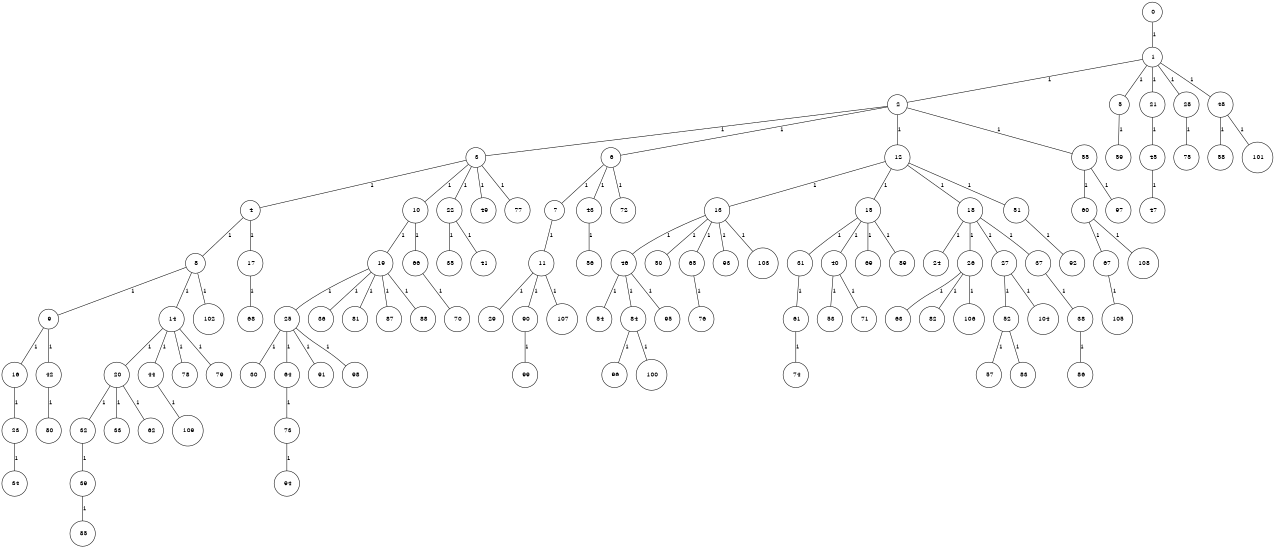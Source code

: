 graph G {
size="8.5,11;"
ratio = "expand;"
fixedsize="true;"
overlap="scale;"
node[shape=circle,width=.12,hight=.12,fontsize=12]
edge[fontsize=12]

0[label=" 0" color=black, pos="0.3937796,2.5391308!"];
1[label=" 1" color=black, pos="2.5276422,1.1420036!"];
2[label=" 2" color=black, pos="1.6029384,1.0890642!"];
3[label=" 3" color=black, pos="0.15666653,0.073907898!"];
4[label=" 4" color=black, pos="1.829396,2.3296974!"];
5[label=" 5" color=black, pos="2.5610189,0.63411389!"];
6[label=" 6" color=black, pos="2.4411133,2.6126285!"];
7[label=" 7" color=black, pos="1.2451057,1.1799503!"];
8[label=" 8" color=black, pos="2.7599715,2.3792968!"];
9[label=" 9" color=black, pos="2.690867,1.2672732!"];
10[label=" 10" color=black, pos="1.1651609,0.14311998!"];
11[label=" 11" color=black, pos="1.3521783,0.96781985!"];
12[label=" 12" color=black, pos="0.71051295,2.6367208!"];
13[label=" 13" color=black, pos="0.41715356,0.11209538!"];
14[label=" 14" color=black, pos="0.72881241,1.5485882!"];
15[label=" 15" color=black, pos="0.59238289,0.61280344!"];
16[label=" 16" color=black, pos="1.4476197,1.6399681!"];
17[label=" 17" color=black, pos="0.51340062,0.43229216!"];
18[label=" 18" color=black, pos="0.26357879,1.0003889!"];
19[label=" 19" color=black, pos="0.79244001,1.7973314!"];
20[label=" 20" color=black, pos="2.265726,0.77448486!"];
21[label=" 21" color=black, pos="2.7048869,0.54114639!"];
22[label=" 22" color=black, pos="0.61130416,1.4076175!"];
23[label=" 23" color=black, pos="1.8182732,2.5560414!"];
24[label=" 24" color=black, pos="1.0125211,2.4043796!"];
25[label=" 25" color=black, pos="2.103251,1.2044832!"];
26[label=" 26" color=black, pos="0.41208385,0.98258683!"];
27[label=" 27" color=black, pos="1.1730808,2.7074768!"];
28[label=" 28" color=black, pos="1.2139704,1.1216863!"];
29[label=" 29" color=black, pos="2.3685419,1.3525566!"];
30[label=" 30" color=black, pos="1.7525673,0.18353311!"];
31[label=" 31" color=black, pos="1.780595,0.83673328!"];
32[label=" 32" color=black, pos="0.93558412,2.3190378!"];
33[label=" 33" color=black, pos="1.0777845,2.4056648!"];
34[label=" 34" color=black, pos="0.72839309,2.6943923!"];
35[label=" 35" color=black, pos="2.1681699,1.3402806!"];
36[label=" 36" color=black, pos="0.88383075,2.3009976!"];
37[label=" 37" color=black, pos="2.1247996,2.2322187!"];
38[label=" 38" color=black, pos="2.4137283,2.4482073!"];
39[label=" 39" color=black, pos="1.1553264,2.9874394!"];
40[label=" 40" color=black, pos="1.5260534,2.1297456!"];
41[label=" 41" color=black, pos="2.8299982,2.0937064!"];
42[label=" 42" color=black, pos="2.9236621,1.4598652!"];
43[label=" 43" color=black, pos="2.1899677,1.4739722!"];
44[label=" 44" color=black, pos="0.26211272,0.32617108!"];
45[label=" 45" color=black, pos="2.428524,2.2642792!"];
46[label=" 46" color=black, pos="0.97414165,2.0365755!"];
47[label=" 47" color=black, pos="0.99742702,1.2203785!"];
48[label=" 48" color=black, pos="0.33049203,2.1273184!"];
49[label=" 49" color=black, pos="1.8855346,1.7188815!"];
50[label=" 50" color=black, pos="1.0091234,0.90102864!"];
51[label=" 51" color=black, pos="2.9788924,1.2728895!"];
52[label=" 52" color=black, pos="2.1499706,1.6279175!"];
53[label=" 53" color=black, pos="1.1574504,2.4207469!"];
54[label=" 54" color=black, pos="1.6046831,2.26106!"];
55[label=" 55" color=black, pos="0.48133724,0.12559052!"];
56[label=" 56" color=black, pos="0.83156269,1.9723195!"];
57[label=" 57" color=black, pos="1.4739337,2.5262939!"];
58[label=" 58" color=black, pos="0.86994759,1.6821481!"];
59[label=" 59" color=black, pos="1.8023234,0.0898452!"];
60[label=" 60" color=black, pos="2.5540981,0.53078868!"];
61[label=" 61" color=black, pos="1.6099593,0.84314049!"];
62[label=" 62" color=black, pos="2.4088579,2.8167524!"];
63[label=" 63" color=black, pos="1.5856391,1.7020244!"];
64[label=" 64" color=black, pos="1.1952519,0.13429904!"];
65[label=" 65" color=black, pos="1.3655449,2.1522426!"];
66[label=" 66" color=black, pos="2.0879155,2.0843325!"];
67[label=" 67" color=black, pos="2.7894282,0.84253298!"];
68[label=" 68" color=black, pos="1.8919403,2.0550748!"];
69[label=" 69" color=black, pos="2.3248572,1.716542!"];
70[label=" 70" color=black, pos="2.0024158,2.6239103!"];
71[label=" 71" color=black, pos="0.47563738,0.005256718!"];
72[label=" 72" color=black, pos="1.0002786,1.3400748!"];
73[label=" 73" color=black, pos="1.8001487,2.6013159!"];
74[label=" 74" color=black, pos="1.326708,1.7783031!"];
75[label=" 75" color=black, pos="1.8598261,1.4596626!"];
76[label=" 76" color=black, pos="1.9941578,1.253666!"];
77[label=" 77" color=black, pos="0.41295263,0.0527301!"];
78[label=" 78" color=black, pos="2.5035025,2.0034234!"];
79[label=" 79" color=black, pos="1.0025751,0.6500291!"];
80[label=" 80" color=black, pos="2.1482358,2.3686771!"];
81[label=" 81" color=black, pos="1.4824213,0.83644874!"];
82[label=" 82" color=black, pos="0.65564138,0.92526558!"];
83[label=" 83" color=black, pos="2.235588,0.26723386!"];
84[label=" 84" color=black, pos="0.8996655,2.5487607!"];
85[label=" 85" color=black, pos="2.4911079,1.7279866!"];
86[label=" 86" color=black, pos="0.27813117,0.97375024!"];
87[label=" 87" color=black, pos="0.74009005,1.2835599!"];
88[label=" 88" color=black, pos="2.6138832,2.8367104!"];
89[label=" 89" color=black, pos="2.62223,0.90543387!"];
90[label=" 90" color=black, pos="0.28791104,0.79333885!"];
91[label=" 91" color=black, pos="0.21562759,1.7532447!"];
92[label=" 92" color=black, pos="0.58147261,2.4279112!"];
93[label=" 93" color=black, pos="0.9034962,0.06719095!"];
94[label=" 94" color=black, pos="1.8873078,0.46233362!"];
95[label=" 95" color=black, pos="1.6647205,2.5157237!"];
96[label=" 96" color=black, pos="2.3981305,0.37490831!"];
97[label=" 97" color=black, pos="0.025593314,0.29823196!"];
98[label=" 98" color=black, pos="2.1110416,1.8370033!"];
99[label=" 99" color=black, pos="2.1521435,0.44196231!"];
100[label=" 100" color=black, pos="2.8922535,0.80619668!"];
101[label=" 101" color=black, pos="2.0257713,1.977377!"];
102[label=" 102" color=black, pos="2.9143288,0.54047689!"];
103[label=" 103" color=black, pos="2.1856042,2.8576531!"];
104[label=" 104" color=black, pos="2.4086347,2.6040953!"];
105[label=" 105" color=black, pos="1.5129036,0.74773238!"];
106[label=" 106" color=black, pos="1.993898,1.9506145!"];
107[label=" 107" color=black, pos="1.1749838,1.8796577!"];
108[label=" 108" color=black, pos="0.26245029,2.8629869!"];
109[label=" 109" color=black, pos="1.559242,1.2013007!"];
0--1[label="1"]
1--2[label="1"]
1--5[label="1"]
1--21[label="1"]
1--28[label="1"]
1--48[label="1"]
2--3[label="1"]
2--6[label="1"]
2--12[label="1"]
2--55[label="1"]
3--4[label="1"]
3--10[label="1"]
3--22[label="1"]
3--49[label="1"]
3--77[label="1"]
4--8[label="1"]
4--17[label="1"]
5--59[label="1"]
6--7[label="1"]
6--43[label="1"]
6--72[label="1"]
7--11[label="1"]
8--9[label="1"]
8--14[label="1"]
8--102[label="1"]
9--16[label="1"]
9--42[label="1"]
10--19[label="1"]
10--66[label="1"]
11--29[label="1"]
11--90[label="1"]
11--107[label="1"]
12--13[label="1"]
12--15[label="1"]
12--18[label="1"]
12--51[label="1"]
13--46[label="1"]
13--50[label="1"]
13--65[label="1"]
13--93[label="1"]
13--103[label="1"]
14--20[label="1"]
14--44[label="1"]
14--78[label="1"]
14--79[label="1"]
15--31[label="1"]
15--40[label="1"]
15--69[label="1"]
15--89[label="1"]
16--23[label="1"]
17--68[label="1"]
18--24[label="1"]
18--26[label="1"]
18--27[label="1"]
18--37[label="1"]
19--25[label="1"]
19--36[label="1"]
19--81[label="1"]
19--87[label="1"]
19--88[label="1"]
20--32[label="1"]
20--33[label="1"]
20--62[label="1"]
21--45[label="1"]
22--35[label="1"]
22--41[label="1"]
23--34[label="1"]
25--30[label="1"]
25--64[label="1"]
25--91[label="1"]
25--98[label="1"]
26--63[label="1"]
26--82[label="1"]
26--106[label="1"]
27--52[label="1"]
27--104[label="1"]
28--75[label="1"]
31--61[label="1"]
32--39[label="1"]
37--38[label="1"]
38--86[label="1"]
39--85[label="1"]
40--53[label="1"]
40--71[label="1"]
42--80[label="1"]
43--56[label="1"]
44--109[label="1"]
45--47[label="1"]
46--54[label="1"]
46--84[label="1"]
46--95[label="1"]
48--58[label="1"]
48--101[label="1"]
51--92[label="1"]
52--57[label="1"]
52--83[label="1"]
55--60[label="1"]
55--97[label="1"]
60--67[label="1"]
60--108[label="1"]
61--74[label="1"]
64--73[label="1"]
65--76[label="1"]
66--70[label="1"]
67--105[label="1"]
73--94[label="1"]
84--96[label="1"]
84--100[label="1"]
90--99[label="1"]

}
